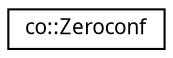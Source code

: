 digraph "Graphical Class Hierarchy"
{
  edge [fontname="Sans",fontsize="10",labelfontname="Sans",labelfontsize="10"];
  node [fontname="Sans",fontsize="10",shape=record];
  rankdir="LR";
  Node1 [label="co::Zeroconf",height=0.2,width=0.4,color="black", fillcolor="white", style="filled",URL="$classco_1_1Zeroconf.html",tooltip="A zeroconf communicator. "];
}
